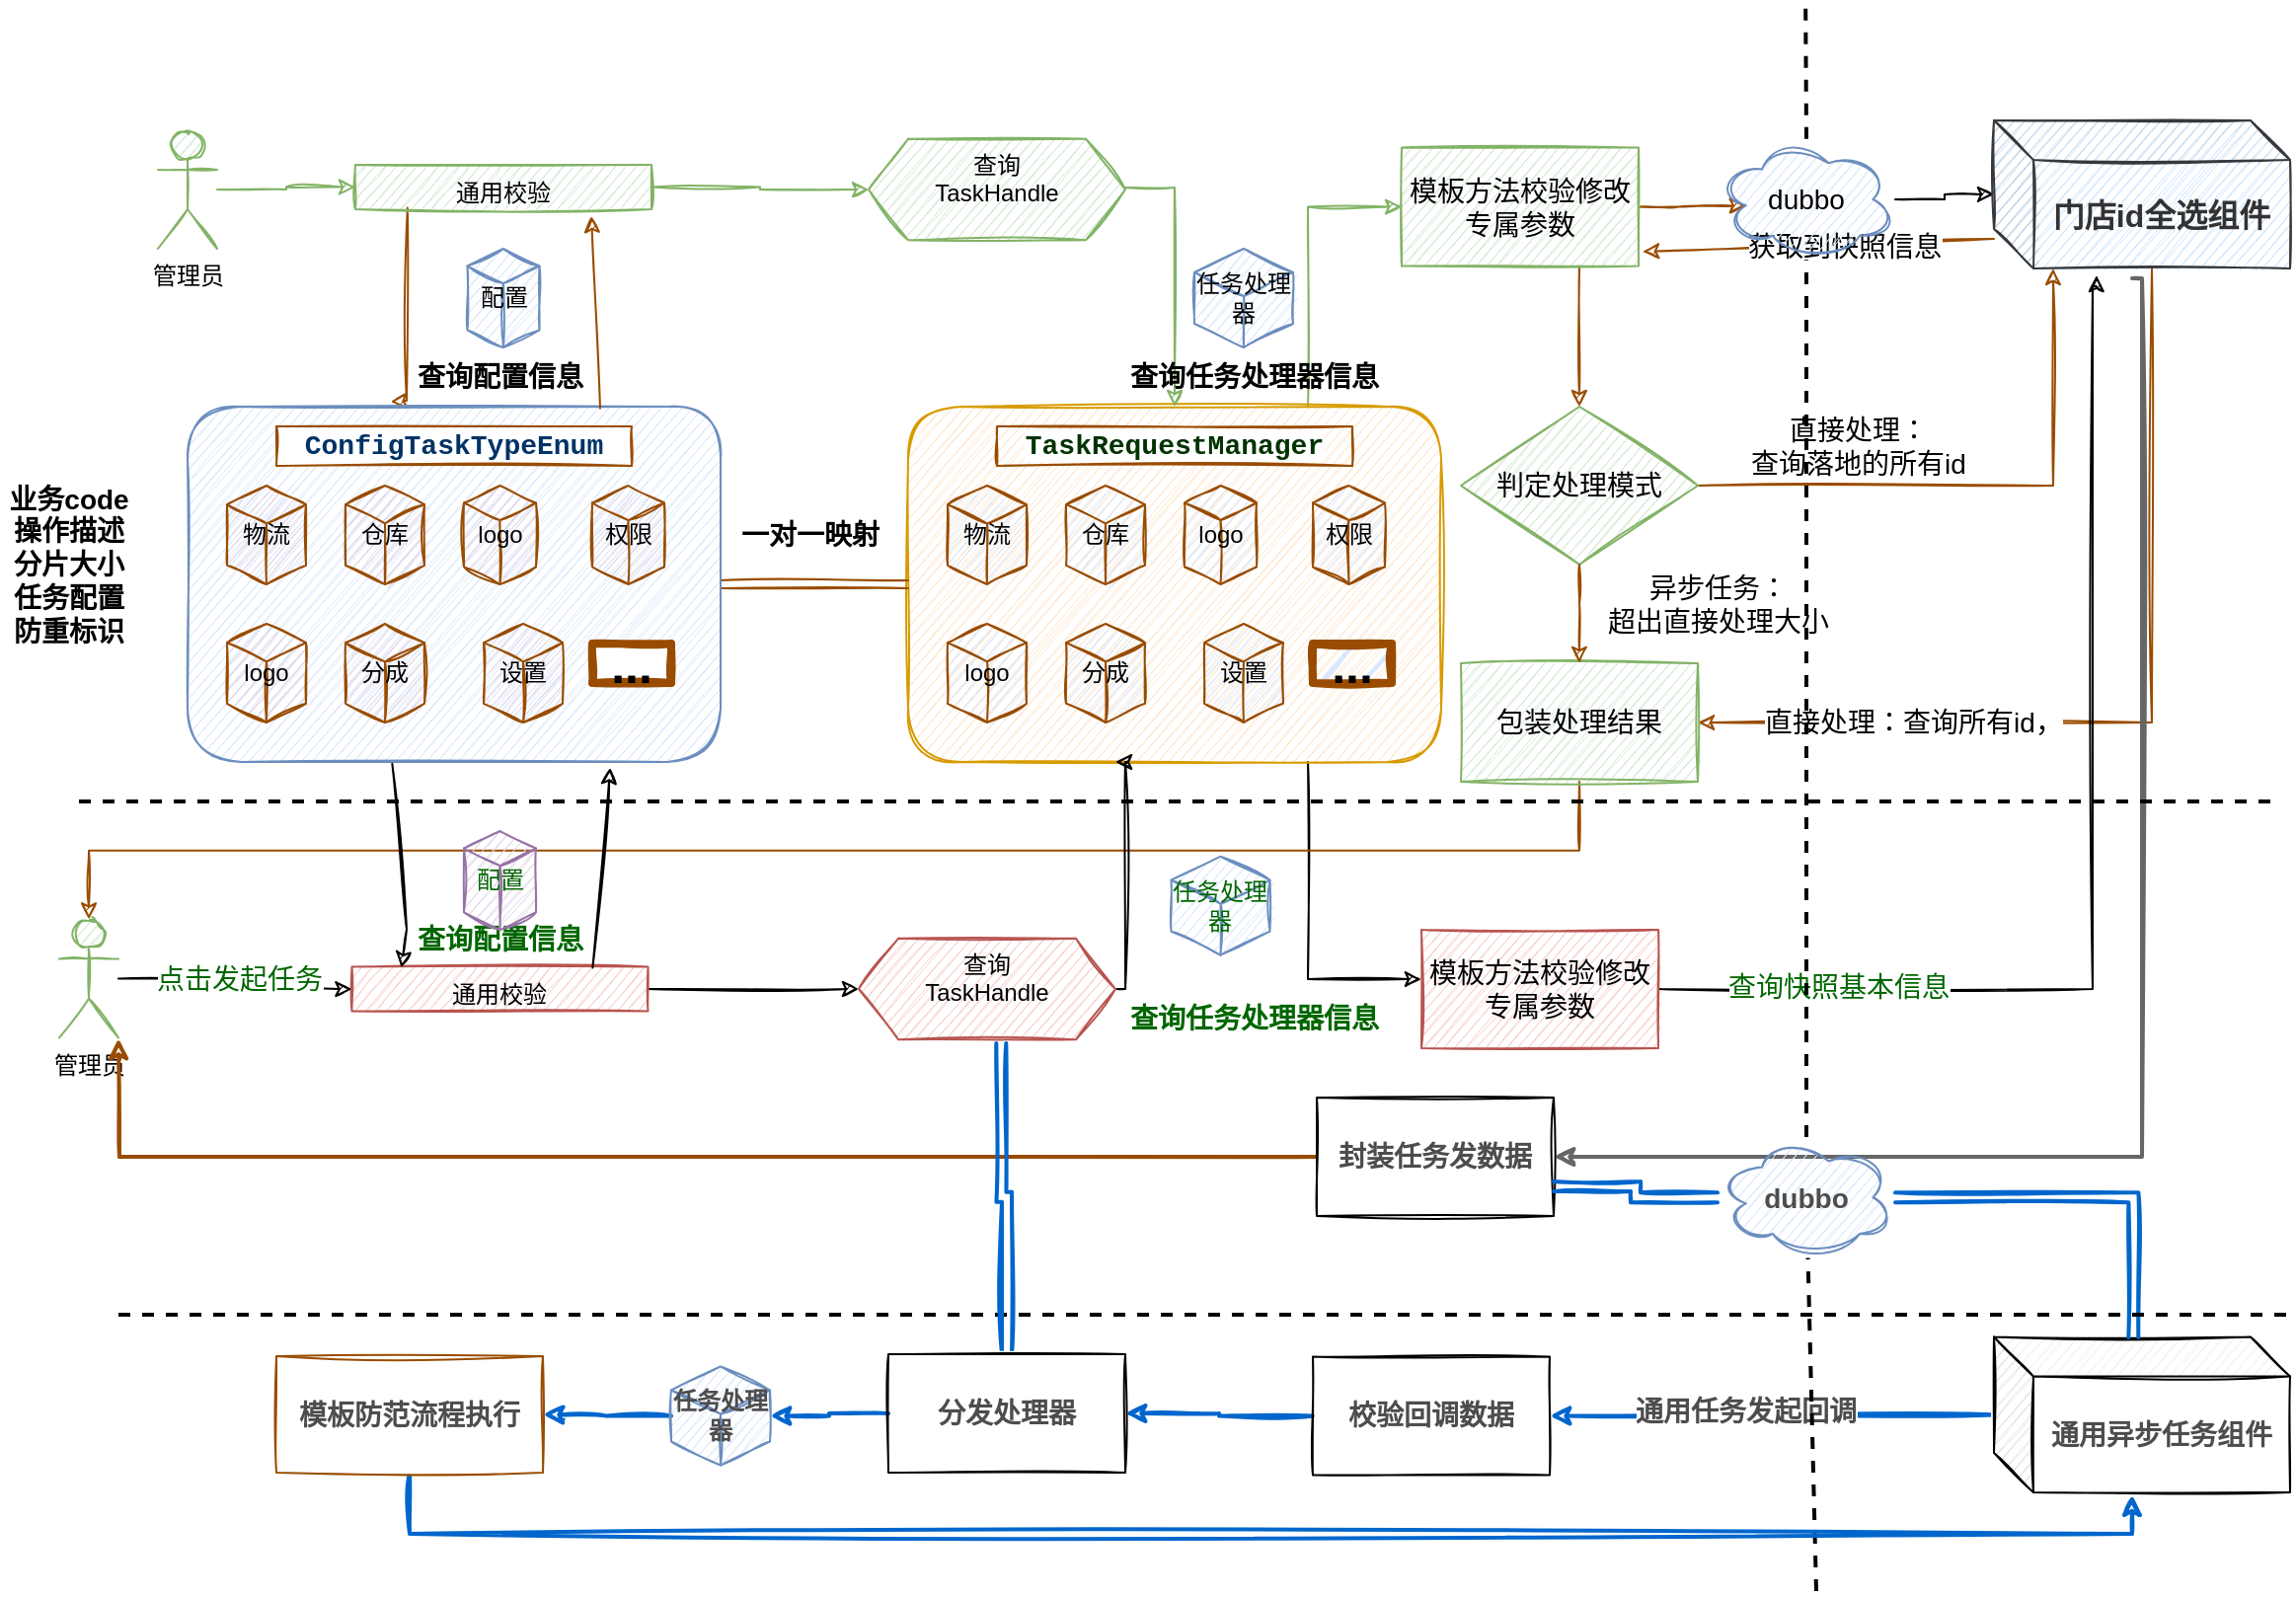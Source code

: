 <mxfile version="14.2.9" type="github">
  <diagram id="Q9xe0dv9tIUsfLBFdXYE" name="第 1 页">
    <mxGraphModel dx="1585" dy="780" grid="1" gridSize="10" guides="1" tooltips="1" connect="1" arrows="1" fold="1" page="1" pageScale="1" pageWidth="827" pageHeight="1169" math="0" shadow="0">
      <root>
        <mxCell id="0" />
        <mxCell id="1" parent="0" />
        <mxCell id="CNCv2UfuMe8m7gtDJGFs-4" value="" style="edgeStyle=orthogonalEdgeStyle;rounded=0;sketch=1;orthogonalLoop=1;jettySize=auto;html=1;strokeColor=#82b366;fillColor=#d5e8d4;" edge="1" parent="1" source="CNCv2UfuMe8m7gtDJGFs-1" target="CNCv2UfuMe8m7gtDJGFs-3">
          <mxGeometry relative="1" as="geometry" />
        </mxCell>
        <mxCell id="CNCv2UfuMe8m7gtDJGFs-1" value="管理员" style="shape=umlActor;verticalLabelPosition=bottom;verticalAlign=top;html=1;outlineConnect=0;sketch=1;strokeColor=#82b366;fillColor=#d5e8d4;" vertex="1" parent="1">
          <mxGeometry x="120" y="180" width="30" height="60" as="geometry" />
        </mxCell>
        <mxCell id="CNCv2UfuMe8m7gtDJGFs-17" value="" style="edgeStyle=orthogonalEdgeStyle;rounded=0;sketch=1;orthogonalLoop=1;jettySize=auto;html=1;fontSize=25;strokeColor=#82b366;fillColor=#d5e8d4;" edge="1" parent="1" source="CNCv2UfuMe8m7gtDJGFs-3" target="CNCv2UfuMe8m7gtDJGFs-16">
          <mxGeometry relative="1" as="geometry" />
        </mxCell>
        <mxCell id="CNCv2UfuMe8m7gtDJGFs-34" style="rounded=0;sketch=1;orthogonalLoop=1;jettySize=auto;html=1;fontSize=14;entryX=0.381;entryY=-0.014;entryDx=0;entryDy=0;entryPerimeter=0;exitX=0.176;exitY=0.964;exitDx=0;exitDy=0;exitPerimeter=0;strokeColor=#994C00;" edge="1" parent="1" source="CNCv2UfuMe8m7gtDJGFs-3" target="CNCv2UfuMe8m7gtDJGFs-21">
          <mxGeometry relative="1" as="geometry">
            <Array as="points">
              <mxPoint x="246" y="317" />
            </Array>
          </mxGeometry>
        </mxCell>
        <mxCell id="CNCv2UfuMe8m7gtDJGFs-3" value="通用校验" style="whiteSpace=wrap;html=1;verticalAlign=top;sketch=1;strokeColor=#82b366;fillColor=#d5e8d4;" vertex="1" parent="1">
          <mxGeometry x="220" y="197.5" width="150" height="22.5" as="geometry" />
        </mxCell>
        <mxCell id="CNCv2UfuMe8m7gtDJGFs-39" style="edgeStyle=orthogonalEdgeStyle;rounded=0;sketch=1;orthogonalLoop=1;jettySize=auto;html=1;fontSize=14;exitX=0.75;exitY=0;exitDx=0;exitDy=0;entryX=0;entryY=0.5;entryDx=0;entryDy=0;strokeColor=#82b366;fillColor=#d5e8d4;" edge="1" parent="1" source="CNCv2UfuMe8m7gtDJGFs-5" target="CNCv2UfuMe8m7gtDJGFs-42">
          <mxGeometry relative="1" as="geometry">
            <mxPoint x="703" y="210" as="targetPoint" />
          </mxGeometry>
        </mxCell>
        <mxCell id="CNCv2UfuMe8m7gtDJGFs-95" style="edgeStyle=orthogonalEdgeStyle;rounded=0;sketch=1;orthogonalLoop=1;jettySize=auto;html=1;exitX=0.75;exitY=1;exitDx=0;exitDy=0;fontSize=14;entryX=0;entryY=0.417;entryDx=0;entryDy=0;entryPerimeter=0;fontColor=#006600;labelBorderColor=none;" edge="1" parent="1" source="CNCv2UfuMe8m7gtDJGFs-5" target="CNCv2UfuMe8m7gtDJGFs-96">
          <mxGeometry relative="1" as="geometry">
            <mxPoint x="702.5" y="600" as="targetPoint" />
          </mxGeometry>
        </mxCell>
        <mxCell id="CNCv2UfuMe8m7gtDJGFs-5" value="" style="rounded=1;whiteSpace=wrap;html=1;sketch=1;fillColor=#ffe6cc;strokeColor=#d79b00;" vertex="1" parent="1">
          <mxGeometry x="500" y="320" width="270" height="180" as="geometry" />
        </mxCell>
        <mxCell id="CNCv2UfuMe8m7gtDJGFs-6" value="&lt;pre style=&quot;font-family: &amp;#34;courier new&amp;#34; , monospace ; font-size: 10.5pt&quot;&gt;&lt;span style=&quot;background-color: rgb(255 , 255 , 255)&quot;&gt;&lt;font color=&quot;#003300&quot;&gt;&lt;b&gt;TaskRequestManager&lt;/b&gt;&lt;/font&gt;&lt;/span&gt;&lt;/pre&gt;" style="text;html=1;fillColor=none;align=center;verticalAlign=middle;whiteSpace=wrap;rounded=0;sketch=1;strokeColor=#994C00;" vertex="1" parent="1">
          <mxGeometry x="545" y="330" width="180" height="20" as="geometry" />
        </mxCell>
        <mxCell id="CNCv2UfuMe8m7gtDJGFs-7" value="物流" style="html=1;whiteSpace=wrap;shape=isoCube2;backgroundOutline=1;isoAngle=15;sketch=1;fillColor=#dae8fc;strokeColor=#994C00;" vertex="1" parent="1">
          <mxGeometry x="520" y="360" width="40" height="50" as="geometry" />
        </mxCell>
        <mxCell id="CNCv2UfuMe8m7gtDJGFs-8" value="仓库" style="html=1;whiteSpace=wrap;shape=isoCube2;backgroundOutline=1;isoAngle=15;sketch=1;fillColor=#dae8fc;strokeColor=#994C00;" vertex="1" parent="1">
          <mxGeometry x="580" y="360" width="40" height="50" as="geometry" />
        </mxCell>
        <mxCell id="CNCv2UfuMe8m7gtDJGFs-9" value="logo" style="html=1;whiteSpace=wrap;shape=isoCube2;backgroundOutline=1;isoAngle=15;sketch=1;fillColor=#dae8fc;strokeColor=#994C00;" vertex="1" parent="1">
          <mxGeometry x="640" y="360" width="36.5" height="50" as="geometry" />
        </mxCell>
        <mxCell id="CNCv2UfuMe8m7gtDJGFs-10" value="logo" style="html=1;whiteSpace=wrap;shape=isoCube2;backgroundOutline=1;isoAngle=15;sketch=1;fillColor=#dae8fc;strokeColor=#994C00;" vertex="1" parent="1">
          <mxGeometry x="520" y="430" width="40" height="50" as="geometry" />
        </mxCell>
        <mxCell id="CNCv2UfuMe8m7gtDJGFs-11" value="分成" style="html=1;whiteSpace=wrap;shape=isoCube2;backgroundOutline=1;isoAngle=15;sketch=1;fillColor=#dae8fc;strokeColor=#994C00;" vertex="1" parent="1">
          <mxGeometry x="580" y="430" width="40" height="50" as="geometry" />
        </mxCell>
        <mxCell id="CNCv2UfuMe8m7gtDJGFs-12" value="设置" style="html=1;whiteSpace=wrap;shape=isoCube2;backgroundOutline=1;isoAngle=15;sketch=1;fillColor=#dae8fc;strokeColor=#994C00;" vertex="1" parent="1">
          <mxGeometry x="650" y="430" width="40" height="50" as="geometry" />
        </mxCell>
        <mxCell id="CNCv2UfuMe8m7gtDJGFs-13" value="..." style="text;html=1;fillColor=#dae8fc;align=center;verticalAlign=middle;whiteSpace=wrap;rounded=0;sketch=1;strokeWidth=4;fontStyle=1;fontSize=25;strokeColor=#994C00;" vertex="1" parent="1">
          <mxGeometry x="705" y="440" width="40" height="20" as="geometry" />
        </mxCell>
        <mxCell id="CNCv2UfuMe8m7gtDJGFs-15" value="权限" style="html=1;whiteSpace=wrap;shape=isoCube2;backgroundOutline=1;isoAngle=15;sketch=1;fillColor=#dae8fc;strokeColor=#994C00;" vertex="1" parent="1">
          <mxGeometry x="705" y="360" width="36.5" height="50" as="geometry" />
        </mxCell>
        <mxCell id="CNCv2UfuMe8m7gtDJGFs-18" style="edgeStyle=orthogonalEdgeStyle;rounded=0;sketch=1;orthogonalLoop=1;jettySize=auto;html=1;fontSize=25;strokeColor=#82b366;fillColor=#d5e8d4;" edge="1" parent="1" source="CNCv2UfuMe8m7gtDJGFs-16" target="CNCv2UfuMe8m7gtDJGFs-5">
          <mxGeometry relative="1" as="geometry">
            <Array as="points">
              <mxPoint x="635" y="209" />
            </Array>
          </mxGeometry>
        </mxCell>
        <mxCell id="CNCv2UfuMe8m7gtDJGFs-16" value="查询&lt;br&gt;TaskHandle" style="shape=hexagon;perimeter=hexagonPerimeter2;whiteSpace=wrap;html=1;fixedSize=1;verticalAlign=top;sketch=1;strokeColor=#82b366;fillColor=#d5e8d4;" vertex="1" parent="1">
          <mxGeometry x="480" y="184.38" width="130" height="51.25" as="geometry" />
        </mxCell>
        <mxCell id="CNCv2UfuMe8m7gtDJGFs-32" style="edgeStyle=orthogonalEdgeStyle;rounded=0;sketch=1;orthogonalLoop=1;jettySize=auto;html=1;entryX=0;entryY=0.5;entryDx=0;entryDy=0;fontSize=14;shape=link;strokeColor=#994C00;" edge="1" parent="1" source="CNCv2UfuMe8m7gtDJGFs-21" target="CNCv2UfuMe8m7gtDJGFs-5">
          <mxGeometry relative="1" as="geometry" />
        </mxCell>
        <mxCell id="CNCv2UfuMe8m7gtDJGFs-21" value="" style="rounded=1;whiteSpace=wrap;html=1;sketch=1;fillColor=#dae8fc;strokeColor=#6c8ebf;" vertex="1" parent="1">
          <mxGeometry x="135" y="320" width="270" height="180" as="geometry" />
        </mxCell>
        <mxCell id="CNCv2UfuMe8m7gtDJGFs-35" style="edgeStyle=none;rounded=0;sketch=1;orthogonalLoop=1;jettySize=auto;html=1;entryX=0.797;entryY=1.155;entryDx=0;entryDy=0;fontSize=14;entryPerimeter=0;exitX=0.774;exitY=0.005;exitDx=0;exitDy=0;exitPerimeter=0;strokeColor=#994C00;" edge="1" parent="1" source="CNCv2UfuMe8m7gtDJGFs-21" target="CNCv2UfuMe8m7gtDJGFs-3">
          <mxGeometry relative="1" as="geometry" />
        </mxCell>
        <mxCell id="CNCv2UfuMe8m7gtDJGFs-22" value="&lt;pre style=&quot;font-family: &amp;quot;courier new&amp;quot; , monospace ; font-size: 10.5pt&quot;&gt;&lt;pre style=&quot;font-family: &amp;quot;courier new&amp;quot; , monospace ; font-size: 10.5pt&quot;&gt;&lt;span style=&quot;background-color: rgb(255 , 255 , 255)&quot;&gt;&lt;font color=&quot;#003366&quot;&gt;ConfigTaskTypeEnum&lt;/font&gt;&lt;/span&gt;&lt;/pre&gt;&lt;/pre&gt;" style="text;html=1;align=center;verticalAlign=middle;whiteSpace=wrap;rounded=0;sketch=1;fontStyle=1;fillColor=#FFFFFF;strokeColor=#994C00;" vertex="1" parent="1">
          <mxGeometry x="180" y="330" width="180" height="20" as="geometry" />
        </mxCell>
        <mxCell id="CNCv2UfuMe8m7gtDJGFs-23" value="物流" style="html=1;whiteSpace=wrap;shape=isoCube2;backgroundOutline=1;isoAngle=15;sketch=1;fillColor=#e1d5e7;strokeColor=#994C00;" vertex="1" parent="1">
          <mxGeometry x="155" y="360" width="40" height="50" as="geometry" />
        </mxCell>
        <mxCell id="CNCv2UfuMe8m7gtDJGFs-24" value="仓库" style="html=1;whiteSpace=wrap;shape=isoCube2;backgroundOutline=1;isoAngle=15;sketch=1;fillColor=#e1d5e7;strokeColor=#994C00;" vertex="1" parent="1">
          <mxGeometry x="215" y="360" width="40" height="50" as="geometry" />
        </mxCell>
        <mxCell id="CNCv2UfuMe8m7gtDJGFs-25" value="logo" style="html=1;whiteSpace=wrap;shape=isoCube2;backgroundOutline=1;isoAngle=15;sketch=1;fillColor=#e1d5e7;strokeColor=#994C00;" vertex="1" parent="1">
          <mxGeometry x="275" y="360" width="36.5" height="50" as="geometry" />
        </mxCell>
        <mxCell id="CNCv2UfuMe8m7gtDJGFs-26" value="logo" style="html=1;whiteSpace=wrap;shape=isoCube2;backgroundOutline=1;isoAngle=15;sketch=1;fillColor=#e1d5e7;strokeColor=#994C00;" vertex="1" parent="1">
          <mxGeometry x="155" y="430" width="40" height="50" as="geometry" />
        </mxCell>
        <mxCell id="CNCv2UfuMe8m7gtDJGFs-27" value="分成" style="html=1;whiteSpace=wrap;shape=isoCube2;backgroundOutline=1;isoAngle=15;sketch=1;fillColor=#e1d5e7;strokeColor=#994C00;" vertex="1" parent="1">
          <mxGeometry x="215" y="430" width="40" height="50" as="geometry" />
        </mxCell>
        <mxCell id="CNCv2UfuMe8m7gtDJGFs-28" value="设置" style="html=1;whiteSpace=wrap;shape=isoCube2;backgroundOutline=1;isoAngle=15;sketch=1;fillColor=#e1d5e7;strokeColor=#994C00;" vertex="1" parent="1">
          <mxGeometry x="285" y="430" width="40" height="50" as="geometry" />
        </mxCell>
        <mxCell id="CNCv2UfuMe8m7gtDJGFs-29" value="..." style="text;html=1;align=center;verticalAlign=middle;whiteSpace=wrap;rounded=0;sketch=1;strokeWidth=4;fontStyle=1;fontSize=25;fillColor=#ffffff;strokeColor=#994C00;" vertex="1" parent="1">
          <mxGeometry x="340" y="440" width="40" height="20" as="geometry" />
        </mxCell>
        <mxCell id="CNCv2UfuMe8m7gtDJGFs-30" value="权限" style="html=1;whiteSpace=wrap;shape=isoCube2;backgroundOutline=1;isoAngle=15;sketch=1;fillColor=#e1d5e7;strokeColor=#994C00;" vertex="1" parent="1">
          <mxGeometry x="340" y="360" width="36.5" height="50" as="geometry" />
        </mxCell>
        <mxCell id="CNCv2UfuMe8m7gtDJGFs-31" value="业务code&lt;br style=&quot;font-size: 14px;&quot;&gt;操作描述&lt;br style=&quot;font-size: 14px;&quot;&gt;分片大小&lt;br style=&quot;font-size: 14px;&quot;&gt;任务配置&lt;br style=&quot;font-size: 14px;&quot;&gt;防重标识" style="text;html=1;strokeColor=none;fillColor=none;align=center;verticalAlign=middle;whiteSpace=wrap;rounded=0;sketch=1;fontSize=14;fontStyle=1" vertex="1" parent="1">
          <mxGeometry x="40" y="350" width="70" height="100" as="geometry" />
        </mxCell>
        <mxCell id="CNCv2UfuMe8m7gtDJGFs-33" value="一对一映射" style="text;html=1;align=center;verticalAlign=middle;resizable=0;points=[];autosize=1;fontSize=14;fontStyle=1;" vertex="1" parent="1">
          <mxGeometry x="405" y="375" width="90" height="20" as="geometry" />
        </mxCell>
        <mxCell id="CNCv2UfuMe8m7gtDJGFs-36" value="查询配置信息" style="text;html=1;align=center;verticalAlign=middle;resizable=0;points=[];autosize=1;fontSize=14;fontStyle=1;" vertex="1" parent="1">
          <mxGeometry x="238.25" y="295" width="110" height="20" as="geometry" />
        </mxCell>
        <mxCell id="CNCv2UfuMe8m7gtDJGFs-37" value="配置" style="html=1;whiteSpace=wrap;shape=isoCube2;backgroundOutline=1;isoAngle=15;sketch=1;fillColor=#dae8fc;strokeColor=#6c8ebf;" vertex="1" parent="1">
          <mxGeometry x="276.75" y="240" width="36.5" height="50" as="geometry" />
        </mxCell>
        <mxCell id="CNCv2UfuMe8m7gtDJGFs-40" value="任务处理器" style="html=1;whiteSpace=wrap;shape=isoCube2;backgroundOutline=1;isoAngle=15;sketch=1;fillColor=#dae8fc;strokeColor=#6c8ebf;" vertex="1" parent="1">
          <mxGeometry x="645" y="240" width="50" height="50" as="geometry" />
        </mxCell>
        <mxCell id="CNCv2UfuMe8m7gtDJGFs-41" value="查询任务处理器信息" style="text;html=1;align=center;verticalAlign=middle;resizable=0;points=[];autosize=1;fontSize=14;fontStyle=1;" vertex="1" parent="1">
          <mxGeometry x="600" y="295" width="150" height="20" as="geometry" />
        </mxCell>
        <mxCell id="CNCv2UfuMe8m7gtDJGFs-45" style="edgeStyle=orthogonalEdgeStyle;rounded=0;sketch=1;orthogonalLoop=1;jettySize=auto;html=1;exitX=1;exitY=0.5;exitDx=0;exitDy=0;fontSize=14;entryX=0.16;entryY=0.55;entryDx=0;entryDy=0;entryPerimeter=0;strokeColor=#994C00;" edge="1" parent="1" source="CNCv2UfuMe8m7gtDJGFs-42" target="CNCv2UfuMe8m7gtDJGFs-44">
          <mxGeometry relative="1" as="geometry">
            <mxPoint x="1050" y="219.167" as="targetPoint" />
          </mxGeometry>
        </mxCell>
        <mxCell id="CNCv2UfuMe8m7gtDJGFs-54" style="edgeStyle=none;rounded=0;sketch=1;orthogonalLoop=1;jettySize=auto;html=1;fontSize=14;exitX=0.75;exitY=1;exitDx=0;exitDy=0;entryX=0.5;entryY=0;entryDx=0;entryDy=0;strokeColor=#994C00;" edge="1" parent="1" source="CNCv2UfuMe8m7gtDJGFs-42" target="CNCv2UfuMe8m7gtDJGFs-56">
          <mxGeometry relative="1" as="geometry">
            <mxPoint x="840" y="330" as="targetPoint" />
          </mxGeometry>
        </mxCell>
        <mxCell id="CNCv2UfuMe8m7gtDJGFs-42" value="模板方法校验修改专属参数" style="rounded=0;whiteSpace=wrap;html=1;sketch=1;strokeWidth=1;fillColor=#d5e8d4;fontSize=14;strokeColor=#82b366;" vertex="1" parent="1">
          <mxGeometry x="750" y="188.75" width="120" height="60" as="geometry" />
        </mxCell>
        <mxCell id="CNCv2UfuMe8m7gtDJGFs-43" value="" style="endArrow=none;dashed=1;html=1;fontSize=14;strokeWidth=2;" edge="1" parent="1" source="CNCv2UfuMe8m7gtDJGFs-44">
          <mxGeometry width="50" height="50" relative="1" as="geometry">
            <mxPoint x="954.58" y="845" as="sourcePoint" />
            <mxPoint x="954.58" y="115" as="targetPoint" />
          </mxGeometry>
        </mxCell>
        <mxCell id="CNCv2UfuMe8m7gtDJGFs-48" style="edgeStyle=orthogonalEdgeStyle;rounded=0;sketch=1;orthogonalLoop=1;jettySize=auto;html=1;fontSize=14;" edge="1" parent="1" source="CNCv2UfuMe8m7gtDJGFs-44" target="CNCv2UfuMe8m7gtDJGFs-46">
          <mxGeometry relative="1" as="geometry" />
        </mxCell>
        <mxCell id="CNCv2UfuMe8m7gtDJGFs-52" style="rounded=0;sketch=1;orthogonalLoop=1;jettySize=auto;html=1;exitX=0;exitY=0;exitDx=0;exitDy=60;exitPerimeter=0;entryX=1.017;entryY=0.879;entryDx=0;entryDy=0;entryPerimeter=0;fontSize=14;strokeColor=#994C00;" edge="1" parent="1" source="CNCv2UfuMe8m7gtDJGFs-46" target="CNCv2UfuMe8m7gtDJGFs-42">
          <mxGeometry relative="1" as="geometry" />
        </mxCell>
        <mxCell id="CNCv2UfuMe8m7gtDJGFs-53" value="获取到快照信息" style="edgeLabel;html=1;align=center;verticalAlign=middle;resizable=0;points=[];fontSize=14;" vertex="1" connectable="0" parent="CNCv2UfuMe8m7gtDJGFs-52">
          <mxGeometry x="-0.149" y="1" relative="1" as="geometry">
            <mxPoint as="offset" />
          </mxGeometry>
        </mxCell>
        <mxCell id="CNCv2UfuMe8m7gtDJGFs-57" style="edgeStyle=orthogonalEdgeStyle;rounded=0;sketch=1;orthogonalLoop=1;jettySize=auto;html=1;entryX=1;entryY=0.5;entryDx=0;entryDy=0;fontSize=14;strokeColor=#994C00;" edge="1" parent="1" source="CNCv2UfuMe8m7gtDJGFs-46" target="CNCv2UfuMe8m7gtDJGFs-62">
          <mxGeometry relative="1" as="geometry">
            <Array as="points">
              <mxPoint x="1130" y="480" />
            </Array>
          </mxGeometry>
        </mxCell>
        <mxCell id="CNCv2UfuMe8m7gtDJGFs-58" value="直接处理：查询所有id，" style="edgeLabel;html=1;align=center;verticalAlign=middle;resizable=0;points=[];fontSize=14;" vertex="1" connectable="0" parent="CNCv2UfuMe8m7gtDJGFs-57">
          <mxGeometry x="0.842" y="2" relative="1" as="geometry">
            <mxPoint x="71.88" y="-2" as="offset" />
          </mxGeometry>
        </mxCell>
        <mxCell id="CNCv2UfuMe8m7gtDJGFs-130" style="edgeStyle=orthogonalEdgeStyle;rounded=0;sketch=1;orthogonalLoop=1;jettySize=auto;html=1;exitX=0;exitY=0;exitDx=70;exitDy=80;exitPerimeter=0;entryX=1;entryY=0.5;entryDx=0;entryDy=0;strokeWidth=2;fontSize=14;fontColor=#006600;strokeColor=#666666;" edge="1" parent="1" source="CNCv2UfuMe8m7gtDJGFs-46" target="CNCv2UfuMe8m7gtDJGFs-103">
          <mxGeometry relative="1" as="geometry">
            <Array as="points">
              <mxPoint x="1125" y="255" />
              <mxPoint x="1125" y="700" />
            </Array>
          </mxGeometry>
        </mxCell>
        <mxCell id="CNCv2UfuMe8m7gtDJGFs-46" value="&lt;font color=&quot;#333333&quot; style=&quot;font-size: 16px&quot;&gt;&lt;b&gt;门店id全选组件&lt;/b&gt;&lt;/font&gt;" style="shape=cube;whiteSpace=wrap;html=1;boundedLbl=1;backgroundOutline=1;darkOpacity=0.05;darkOpacity2=0.1;sketch=1;strokeWidth=1;fillColor=#cce5ff;fontSize=14;strokeColor=#36393d;" vertex="1" parent="1">
          <mxGeometry x="1050" y="175.01" width="150" height="74.99" as="geometry" />
        </mxCell>
        <mxCell id="CNCv2UfuMe8m7gtDJGFs-65" style="edgeStyle=orthogonalEdgeStyle;rounded=0;sketch=1;orthogonalLoop=1;jettySize=auto;html=1;fontSize=14;strokeColor=#994C00;" edge="1" parent="1" source="CNCv2UfuMe8m7gtDJGFs-56" target="CNCv2UfuMe8m7gtDJGFs-46">
          <mxGeometry relative="1" as="geometry">
            <Array as="points">
              <mxPoint x="1080" y="360" />
            </Array>
          </mxGeometry>
        </mxCell>
        <mxCell id="CNCv2UfuMe8m7gtDJGFs-66" value="直接处理：&lt;br&gt;查询落地的所有id" style="edgeLabel;html=1;align=center;verticalAlign=middle;resizable=0;points=[];fontSize=14;" vertex="1" connectable="0" parent="CNCv2UfuMe8m7gtDJGFs-65">
          <mxGeometry x="-0.634" y="3" relative="1" as="geometry">
            <mxPoint x="27.5" y="-17" as="offset" />
          </mxGeometry>
        </mxCell>
        <mxCell id="CNCv2UfuMe8m7gtDJGFs-56" value="&lt;span&gt;判定处理模式&lt;/span&gt;" style="rhombus;whiteSpace=wrap;html=1;sketch=1;strokeWidth=1;fillColor=#d5e8d4;fontSize=14;strokeColor=#82b366;" vertex="1" parent="1">
          <mxGeometry x="780" y="320" width="120" height="80" as="geometry" />
        </mxCell>
        <mxCell id="CNCv2UfuMe8m7gtDJGFs-64" style="edgeStyle=orthogonalEdgeStyle;rounded=0;sketch=1;orthogonalLoop=1;jettySize=auto;html=1;exitX=0.5;exitY=1;exitDx=0;exitDy=0;entryX=0.5;entryY=0;entryDx=0;entryDy=0;fontSize=14;entryPerimeter=0;fontColor=#006600;labelBorderColor=none;strokeColor=#994C00;" edge="1" parent="1" source="CNCv2UfuMe8m7gtDJGFs-62" target="CNCv2UfuMe8m7gtDJGFs-80">
          <mxGeometry relative="1" as="geometry">
            <mxPoint x="840" y="540" as="targetPoint" />
          </mxGeometry>
        </mxCell>
        <mxCell id="CNCv2UfuMe8m7gtDJGFs-62" value="包装处理结果" style="rounded=0;whiteSpace=wrap;html=1;sketch=1;strokeWidth=1;fillColor=#d5e8d4;fontSize=14;strokeColor=#82b366;" vertex="1" parent="1">
          <mxGeometry x="780" y="450" width="120" height="60" as="geometry" />
        </mxCell>
        <mxCell id="CNCv2UfuMe8m7gtDJGFs-63" value="" style="edgeStyle=orthogonalEdgeStyle;rounded=0;sketch=1;orthogonalLoop=1;jettySize=auto;html=1;fontSize=14;strokeColor=#994C00;" edge="1" parent="1" source="CNCv2UfuMe8m7gtDJGFs-56" target="CNCv2UfuMe8m7gtDJGFs-62">
          <mxGeometry relative="1" as="geometry">
            <mxPoint x="840" y="425" as="sourcePoint" />
            <mxPoint x="840" y="540" as="targetPoint" />
            <Array as="points">
              <mxPoint x="840" y="420" />
              <mxPoint x="840" y="420" />
            </Array>
          </mxGeometry>
        </mxCell>
        <mxCell id="CNCv2UfuMe8m7gtDJGFs-67" value="异步任务：&lt;br&gt;超出直接处理大小" style="text;html=1;align=center;verticalAlign=middle;resizable=0;points=[];autosize=1;fontSize=14;" vertex="1" parent="1">
          <mxGeometry x="840" y="400" width="140" height="40" as="geometry" />
        </mxCell>
        <mxCell id="CNCv2UfuMe8m7gtDJGFs-68" value="" style="endArrow=none;dashed=1;html=1;fontSize=14;fontColor=#006600;labelBorderColor=none;strokeWidth=2;" edge="1" parent="1">
          <mxGeometry width="50" height="50" relative="1" as="geometry">
            <mxPoint x="80" y="520" as="sourcePoint" />
            <mxPoint x="1190" y="520" as="targetPoint" />
          </mxGeometry>
        </mxCell>
        <mxCell id="CNCv2UfuMe8m7gtDJGFs-93" style="edgeStyle=orthogonalEdgeStyle;rounded=0;sketch=1;orthogonalLoop=1;jettySize=auto;html=1;exitX=1;exitY=0.5;exitDx=0;exitDy=0;entryX=0;entryY=0.5;entryDx=0;entryDy=0;fontSize=14;fontColor=#006600;labelBorderColor=none;" edge="1" parent="1" source="CNCv2UfuMe8m7gtDJGFs-74" target="CNCv2UfuMe8m7gtDJGFs-75">
          <mxGeometry relative="1" as="geometry" />
        </mxCell>
        <mxCell id="CNCv2UfuMe8m7gtDJGFs-74" value="通用校验" style="whiteSpace=wrap;html=1;verticalAlign=top;sketch=1;labelBorderColor=none;fillColor=#f8cecc;strokeColor=#b85450;" vertex="1" parent="1">
          <mxGeometry x="218.25" y="603.76" width="150" height="22.5" as="geometry" />
        </mxCell>
        <mxCell id="CNCv2UfuMe8m7gtDJGFs-94" style="edgeStyle=orthogonalEdgeStyle;rounded=0;sketch=1;orthogonalLoop=1;jettySize=auto;html=1;fontSize=14;fontColor=#006600;labelBorderColor=none;" edge="1" parent="1" source="CNCv2UfuMe8m7gtDJGFs-75">
          <mxGeometry relative="1" as="geometry">
            <mxPoint x="605" y="500" as="targetPoint" />
            <Array as="points">
              <mxPoint x="610" y="615.005" />
              <mxPoint x="610" y="500" />
            </Array>
          </mxGeometry>
        </mxCell>
        <mxCell id="CNCv2UfuMe8m7gtDJGFs-75" value="查询&lt;br&gt;TaskHandle" style="shape=hexagon;perimeter=hexagonPerimeter2;whiteSpace=wrap;html=1;fixedSize=1;verticalAlign=top;sketch=1;labelBorderColor=none;fillColor=#f8cecc;strokeColor=#b85450;" vertex="1" parent="1">
          <mxGeometry x="475" y="589.38" width="130" height="51.25" as="geometry" />
        </mxCell>
        <mxCell id="CNCv2UfuMe8m7gtDJGFs-81" value="" style="edgeStyle=orthogonalEdgeStyle;rounded=0;sketch=1;orthogonalLoop=1;jettySize=auto;html=1;fontSize=14;fontColor=#006600;labelBorderColor=none;" edge="1" parent="1" source="CNCv2UfuMe8m7gtDJGFs-80" target="CNCv2UfuMe8m7gtDJGFs-74">
          <mxGeometry relative="1" as="geometry" />
        </mxCell>
        <mxCell id="CNCv2UfuMe8m7gtDJGFs-82" value="点击发起任务" style="edgeLabel;html=1;align=center;verticalAlign=middle;resizable=0;points=[];fontSize=14;fontColor=#006600;labelBorderColor=none;" vertex="1" connectable="0" parent="CNCv2UfuMe8m7gtDJGFs-81">
          <mxGeometry x="-0.202" y="-1" relative="1" as="geometry">
            <mxPoint x="11.67" y="-1" as="offset" />
          </mxGeometry>
        </mxCell>
        <mxCell id="CNCv2UfuMe8m7gtDJGFs-80" value="管理员" style="shape=umlActor;verticalLabelPosition=bottom;verticalAlign=top;html=1;outlineConnect=0;sketch=1;labelBorderColor=none;fillColor=#d5e8d4;strokeColor=#82b366;" vertex="1" parent="1">
          <mxGeometry x="70" y="579.72" width="30" height="60" as="geometry" />
        </mxCell>
        <mxCell id="CNCv2UfuMe8m7gtDJGFs-87" style="rounded=0;sketch=1;orthogonalLoop=1;jettySize=auto;html=1;fontSize=14;entryX=0.167;entryY=0.022;entryDx=0;entryDy=0;entryPerimeter=0;exitX=0.384;exitY=1.005;exitDx=0;exitDy=0;exitPerimeter=0;fontColor=#006600;labelBorderColor=none;" edge="1" parent="1" source="CNCv2UfuMe8m7gtDJGFs-21" target="CNCv2UfuMe8m7gtDJGFs-74">
          <mxGeometry relative="1" as="geometry">
            <mxPoint x="240" y="510" as="sourcePoint" />
            <mxPoint x="237.87" y="585.33" as="targetPoint" />
            <Array as="points">
              <mxPoint x="246" y="584.85" />
            </Array>
          </mxGeometry>
        </mxCell>
        <mxCell id="CNCv2UfuMe8m7gtDJGFs-88" style="edgeStyle=none;rounded=0;sketch=1;orthogonalLoop=1;jettySize=auto;html=1;entryX=0.793;entryY=1.016;entryDx=0;entryDy=0;fontSize=14;entryPerimeter=0;exitX=0.813;exitY=0.022;exitDx=0;exitDy=0;exitPerimeter=0;fontColor=#006600;labelBorderColor=none;" edge="1" parent="1" source="CNCv2UfuMe8m7gtDJGFs-74" target="CNCv2UfuMe8m7gtDJGFs-21">
          <mxGeometry relative="1" as="geometry">
            <mxPoint x="340" y="589" as="sourcePoint" />
            <mxPoint x="339.55" y="491.337" as="targetPoint" />
          </mxGeometry>
        </mxCell>
        <mxCell id="CNCv2UfuMe8m7gtDJGFs-89" value="查询配置信息" style="text;html=1;align=center;verticalAlign=middle;resizable=0;points=[];autosize=1;fontSize=14;fontStyle=1;fontColor=#006600;labelBorderColor=none;" vertex="1" parent="1">
          <mxGeometry x="238.25" y="579.72" width="110" height="20" as="geometry" />
        </mxCell>
        <mxCell id="CNCv2UfuMe8m7gtDJGFs-90" value="配置" style="html=1;whiteSpace=wrap;shape=isoCube2;backgroundOutline=1;isoAngle=15;sketch=1;fillColor=#e1d5e7;strokeColor=#9673a6;fontColor=#006600;labelBorderColor=none;" vertex="1" parent="1">
          <mxGeometry x="275" y="535" width="36.5" height="50" as="geometry" />
        </mxCell>
        <mxCell id="CNCv2UfuMe8m7gtDJGFs-91" value="任务处理器" style="html=1;whiteSpace=wrap;shape=isoCube2;backgroundOutline=1;isoAngle=15;sketch=1;fillColor=#dae8fc;strokeColor=#6c8ebf;fontColor=#006600;labelBorderColor=none;" vertex="1" parent="1">
          <mxGeometry x="633.25" y="547.85" width="50" height="50" as="geometry" />
        </mxCell>
        <mxCell id="CNCv2UfuMe8m7gtDJGFs-92" value="查询任务处理器信息" style="text;html=1;align=center;verticalAlign=middle;resizable=0;points=[];autosize=1;fontSize=14;fontStyle=1;fontColor=#006600;labelBorderColor=none;" vertex="1" parent="1">
          <mxGeometry x="600" y="619.72" width="150" height="20" as="geometry" />
        </mxCell>
        <mxCell id="CNCv2UfuMe8m7gtDJGFs-99" style="edgeStyle=orthogonalEdgeStyle;rounded=0;sketch=1;orthogonalLoop=1;jettySize=auto;html=1;exitX=1;exitY=0.5;exitDx=0;exitDy=0;entryX=0.346;entryY=1.047;entryDx=0;entryDy=0;entryPerimeter=0;fontSize=14;" edge="1" parent="1" source="CNCv2UfuMe8m7gtDJGFs-96" target="CNCv2UfuMe8m7gtDJGFs-46">
          <mxGeometry relative="1" as="geometry">
            <Array as="points">
              <mxPoint x="1100" y="615" />
              <mxPoint x="1100" y="259" />
            </Array>
          </mxGeometry>
        </mxCell>
        <mxCell id="CNCv2UfuMe8m7gtDJGFs-100" value="查询快照基本信息" style="edgeLabel;html=1;align=center;verticalAlign=middle;resizable=0;points=[];fontSize=14;fontColor=#006600;labelBorderColor=none;" vertex="1" connectable="0" parent="CNCv2UfuMe8m7gtDJGFs-99">
          <mxGeometry x="-0.689" y="1" relative="1" as="geometry">
            <mxPoint as="offset" />
          </mxGeometry>
        </mxCell>
        <mxCell id="CNCv2UfuMe8m7gtDJGFs-96" value="模板方法校验修改专属参数" style="rounded=0;whiteSpace=wrap;html=1;sketch=1;strokeWidth=1;fillColor=#f8cecc;fontSize=14;labelBorderColor=none;strokeColor=#b85450;" vertex="1" parent="1">
          <mxGeometry x="760" y="585" width="120" height="60" as="geometry" />
        </mxCell>
        <mxCell id="CNCv2UfuMe8m7gtDJGFs-110" style="edgeStyle=orthogonalEdgeStyle;rounded=0;sketch=1;orthogonalLoop=1;jettySize=auto;html=1;strokeColor=#994C00;strokeWidth=2;fontSize=14;fontColor=#006600;" edge="1" parent="1" source="CNCv2UfuMe8m7gtDJGFs-103">
          <mxGeometry relative="1" as="geometry">
            <mxPoint x="100" y="640" as="targetPoint" />
          </mxGeometry>
        </mxCell>
        <mxCell id="CNCv2UfuMe8m7gtDJGFs-103" value="封装任务发数据" style="rounded=0;whiteSpace=wrap;html=1;sketch=1;strokeWidth=1;fillColor=#ffffff;fontSize=14;labelBorderColor=none;fontColor=#4D4D4D;fontStyle=1" vertex="1" parent="1">
          <mxGeometry x="707" y="670" width="120" height="60" as="geometry" />
        </mxCell>
        <mxCell id="CNCv2UfuMe8m7gtDJGFs-111" style="edgeStyle=orthogonalEdgeStyle;rounded=0;sketch=1;orthogonalLoop=1;jettySize=auto;html=1;strokeWidth=2;fontSize=14;strokeColor=#0066CC;fontColor=#4D4D4D;fontStyle=1" edge="1" parent="1" source="CNCv2UfuMe8m7gtDJGFs-106" target="CNCv2UfuMe8m7gtDJGFs-112">
          <mxGeometry relative="1" as="geometry">
            <mxPoint x="830" y="800" as="targetPoint" />
          </mxGeometry>
        </mxCell>
        <mxCell id="CNCv2UfuMe8m7gtDJGFs-113" value="通用任务发起回调" style="edgeLabel;html=1;align=center;verticalAlign=middle;resizable=0;points=[];fontSize=14;fontColor=#4D4D4D;fontStyle=1" vertex="1" connectable="0" parent="CNCv2UfuMe8m7gtDJGFs-111">
          <mxGeometry x="0.123" y="-3" relative="1" as="geometry">
            <mxPoint as="offset" />
          </mxGeometry>
        </mxCell>
        <mxCell id="CNCv2UfuMe8m7gtDJGFs-106" value="通用异步任务组件" style="shape=cube;whiteSpace=wrap;html=1;boundedLbl=1;backgroundOutline=1;darkOpacity=0.05;darkOpacity2=0.1;sketch=1;strokeWidth=1;fillColor=#ffffff;fontSize=14;labelBorderColor=none;fontColor=#4D4D4D;fontStyle=1" vertex="1" parent="1">
          <mxGeometry x="1050" y="791.25" width="150" height="78.75" as="geometry" />
        </mxCell>
        <mxCell id="CNCv2UfuMe8m7gtDJGFs-116" style="edgeStyle=orthogonalEdgeStyle;rounded=0;sketch=1;orthogonalLoop=1;jettySize=auto;html=1;entryX=0.471;entryY=0.003;entryDx=0;entryDy=0;entryPerimeter=0;strokeColor=#0066CC;strokeWidth=2;fontSize=14;shape=link;fontColor=#4D4D4D;fontStyle=1" edge="1" parent="1" source="CNCv2UfuMe8m7gtDJGFs-107" target="CNCv2UfuMe8m7gtDJGFs-106">
          <mxGeometry relative="1" as="geometry" />
        </mxCell>
        <mxCell id="CNCv2UfuMe8m7gtDJGFs-117" style="edgeStyle=orthogonalEdgeStyle;rounded=0;sketch=1;orthogonalLoop=1;jettySize=auto;html=1;entryX=1;entryY=0.75;entryDx=0;entryDy=0;strokeColor=#0066CC;strokeWidth=2;fontSize=14;shape=link;fontColor=#4D4D4D;fontStyle=1" edge="1" parent="1" source="CNCv2UfuMe8m7gtDJGFs-107" target="CNCv2UfuMe8m7gtDJGFs-103">
          <mxGeometry relative="1" as="geometry" />
        </mxCell>
        <mxCell id="CNCv2UfuMe8m7gtDJGFs-122" style="edgeStyle=orthogonalEdgeStyle;rounded=0;sketch=1;orthogonalLoop=1;jettySize=auto;html=1;strokeColor=#0066CC;strokeWidth=2;fontSize=14;fontColor=#4D4D4D;fontStyle=1" edge="1" parent="1" source="CNCv2UfuMe8m7gtDJGFs-112" target="CNCv2UfuMe8m7gtDJGFs-120">
          <mxGeometry relative="1" as="geometry" />
        </mxCell>
        <mxCell id="CNCv2UfuMe8m7gtDJGFs-112" value="校验回调数据" style="rounded=0;whiteSpace=wrap;html=1;sketch=1;strokeWidth=1;fillColor=#ffffff;fontSize=14;labelBorderColor=none;fontColor=#4D4D4D;fontStyle=1" vertex="1" parent="1">
          <mxGeometry x="705" y="801.25" width="120" height="60" as="geometry" />
        </mxCell>
        <mxCell id="CNCv2UfuMe8m7gtDJGFs-115" value="" style="endArrow=none;dashed=1;html=1;fontSize=14;labelBorderColor=none;strokeWidth=2;fontColor=#4D4D4D;fontStyle=1" edge="1" parent="1">
          <mxGeometry width="50" height="50" relative="1" as="geometry">
            <mxPoint x="100" y="780" as="sourcePoint" />
            <mxPoint x="1200" y="780" as="targetPoint" />
          </mxGeometry>
        </mxCell>
        <mxCell id="CNCv2UfuMe8m7gtDJGFs-107" value="dubbo" style="ellipse;shape=cloud;whiteSpace=wrap;html=1;sketch=1;strokeWidth=1;fillColor=#dae8fc;fontSize=14;strokeColor=#6c8ebf;labelBorderColor=none;fontColor=#4D4D4D;fontStyle=1" vertex="1" parent="1">
          <mxGeometry x="910" y="690" width="90" height="61.25" as="geometry" />
        </mxCell>
        <mxCell id="CNCv2UfuMe8m7gtDJGFs-118" value="" style="endArrow=none;dashed=1;html=1;fontSize=14;strokeWidth=2;fontColor=#4D4D4D;fontStyle=1" edge="1" parent="1" target="CNCv2UfuMe8m7gtDJGFs-107">
          <mxGeometry width="50" height="50" relative="1" as="geometry">
            <mxPoint x="960" y="920" as="sourcePoint" />
            <mxPoint x="954.58" y="115" as="targetPoint" />
          </mxGeometry>
        </mxCell>
        <mxCell id="CNCv2UfuMe8m7gtDJGFs-44" value="dubbo" style="ellipse;shape=cloud;whiteSpace=wrap;html=1;sketch=1;strokeWidth=1;fillColor=#dae8fc;fontSize=14;strokeColor=#6c8ebf;" vertex="1" parent="1">
          <mxGeometry x="910" y="184.38" width="90" height="61.25" as="geometry" />
        </mxCell>
        <mxCell id="CNCv2UfuMe8m7gtDJGFs-119" value="" style="endArrow=none;dashed=1;html=1;fontSize=14;strokeWidth=2;" edge="1" parent="1" source="CNCv2UfuMe8m7gtDJGFs-107" target="CNCv2UfuMe8m7gtDJGFs-44">
          <mxGeometry width="50" height="50" relative="1" as="geometry">
            <mxPoint x="955" y="680" as="sourcePoint" />
            <mxPoint x="954.58" y="115" as="targetPoint" />
          </mxGeometry>
        </mxCell>
        <mxCell id="CNCv2UfuMe8m7gtDJGFs-121" style="edgeStyle=orthogonalEdgeStyle;rounded=0;sketch=1;orthogonalLoop=1;jettySize=auto;html=1;entryX=0.555;entryY=1.037;entryDx=0;entryDy=0;entryPerimeter=0;strokeColor=#0066CC;strokeWidth=2;fontSize=14;fontColor=#006600;shape=link;" edge="1" parent="1" source="CNCv2UfuMe8m7gtDJGFs-120" target="CNCv2UfuMe8m7gtDJGFs-75">
          <mxGeometry relative="1" as="geometry" />
        </mxCell>
        <mxCell id="CNCv2UfuMe8m7gtDJGFs-124" style="edgeStyle=orthogonalEdgeStyle;rounded=0;sketch=1;orthogonalLoop=1;jettySize=auto;html=1;exitX=0;exitY=0.5;exitDx=0;exitDy=0;entryX=1;entryY=0.5;entryDx=0;entryDy=0;entryPerimeter=0;strokeColor=#0066CC;strokeWidth=2;fontSize=14;fontColor=#4D4D4D;fontStyle=1" edge="1" parent="1" source="CNCv2UfuMe8m7gtDJGFs-120" target="CNCv2UfuMe8m7gtDJGFs-123">
          <mxGeometry relative="1" as="geometry" />
        </mxCell>
        <mxCell id="CNCv2UfuMe8m7gtDJGFs-120" value="分发处理器" style="rounded=0;whiteSpace=wrap;html=1;sketch=1;strokeWidth=1;fillColor=#ffffff;fontSize=14;labelBorderColor=none;fontColor=#4D4D4D;fontStyle=1" vertex="1" parent="1">
          <mxGeometry x="490" y="800" width="120" height="60" as="geometry" />
        </mxCell>
        <mxCell id="CNCv2UfuMe8m7gtDJGFs-125" style="edgeStyle=orthogonalEdgeStyle;rounded=0;sketch=1;orthogonalLoop=1;jettySize=auto;html=1;strokeColor=#0066CC;strokeWidth=2;fontSize=14;entryX=1;entryY=0.5;entryDx=0;entryDy=0;fontColor=#4D4D4D;fontStyle=1" edge="1" parent="1" source="CNCv2UfuMe8m7gtDJGFs-123" target="CNCv2UfuMe8m7gtDJGFs-126">
          <mxGeometry relative="1" as="geometry">
            <mxPoint x="330" y="831.25" as="targetPoint" />
          </mxGeometry>
        </mxCell>
        <mxCell id="CNCv2UfuMe8m7gtDJGFs-123" value="任务处理器" style="html=1;whiteSpace=wrap;shape=isoCube2;backgroundOutline=1;isoAngle=15;sketch=1;fillColor=#dae8fc;strokeColor=#6c8ebf;labelBorderColor=none;fontColor=#4D4D4D;fontStyle=1" vertex="1" parent="1">
          <mxGeometry x="380" y="806.25" width="50" height="50" as="geometry" />
        </mxCell>
        <mxCell id="CNCv2UfuMe8m7gtDJGFs-128" style="edgeStyle=orthogonalEdgeStyle;rounded=0;sketch=1;orthogonalLoop=1;jettySize=auto;html=1;entryX=0;entryY=0;entryDx=70;entryDy=80;entryPerimeter=0;strokeColor=#0066CC;strokeWidth=2;fontSize=14;fontColor=#4D4D4D;fontStyle=1" edge="1" parent="1" source="CNCv2UfuMe8m7gtDJGFs-126" target="CNCv2UfuMe8m7gtDJGFs-106">
          <mxGeometry relative="1" as="geometry">
            <Array as="points">
              <mxPoint x="248" y="891" />
              <mxPoint x="1120" y="891" />
            </Array>
          </mxGeometry>
        </mxCell>
        <mxCell id="CNCv2UfuMe8m7gtDJGFs-126" value="模板防范流程执行" style="rounded=0;whiteSpace=wrap;html=1;sketch=1;strokeColor=#994C00;strokeWidth=1;fillColor=#ffffff;fontSize=14;fontColor=#4D4D4D;fontStyle=1" vertex="1" parent="1">
          <mxGeometry x="180" y="801" width="135" height="59" as="geometry" />
        </mxCell>
      </root>
    </mxGraphModel>
  </diagram>
</mxfile>
